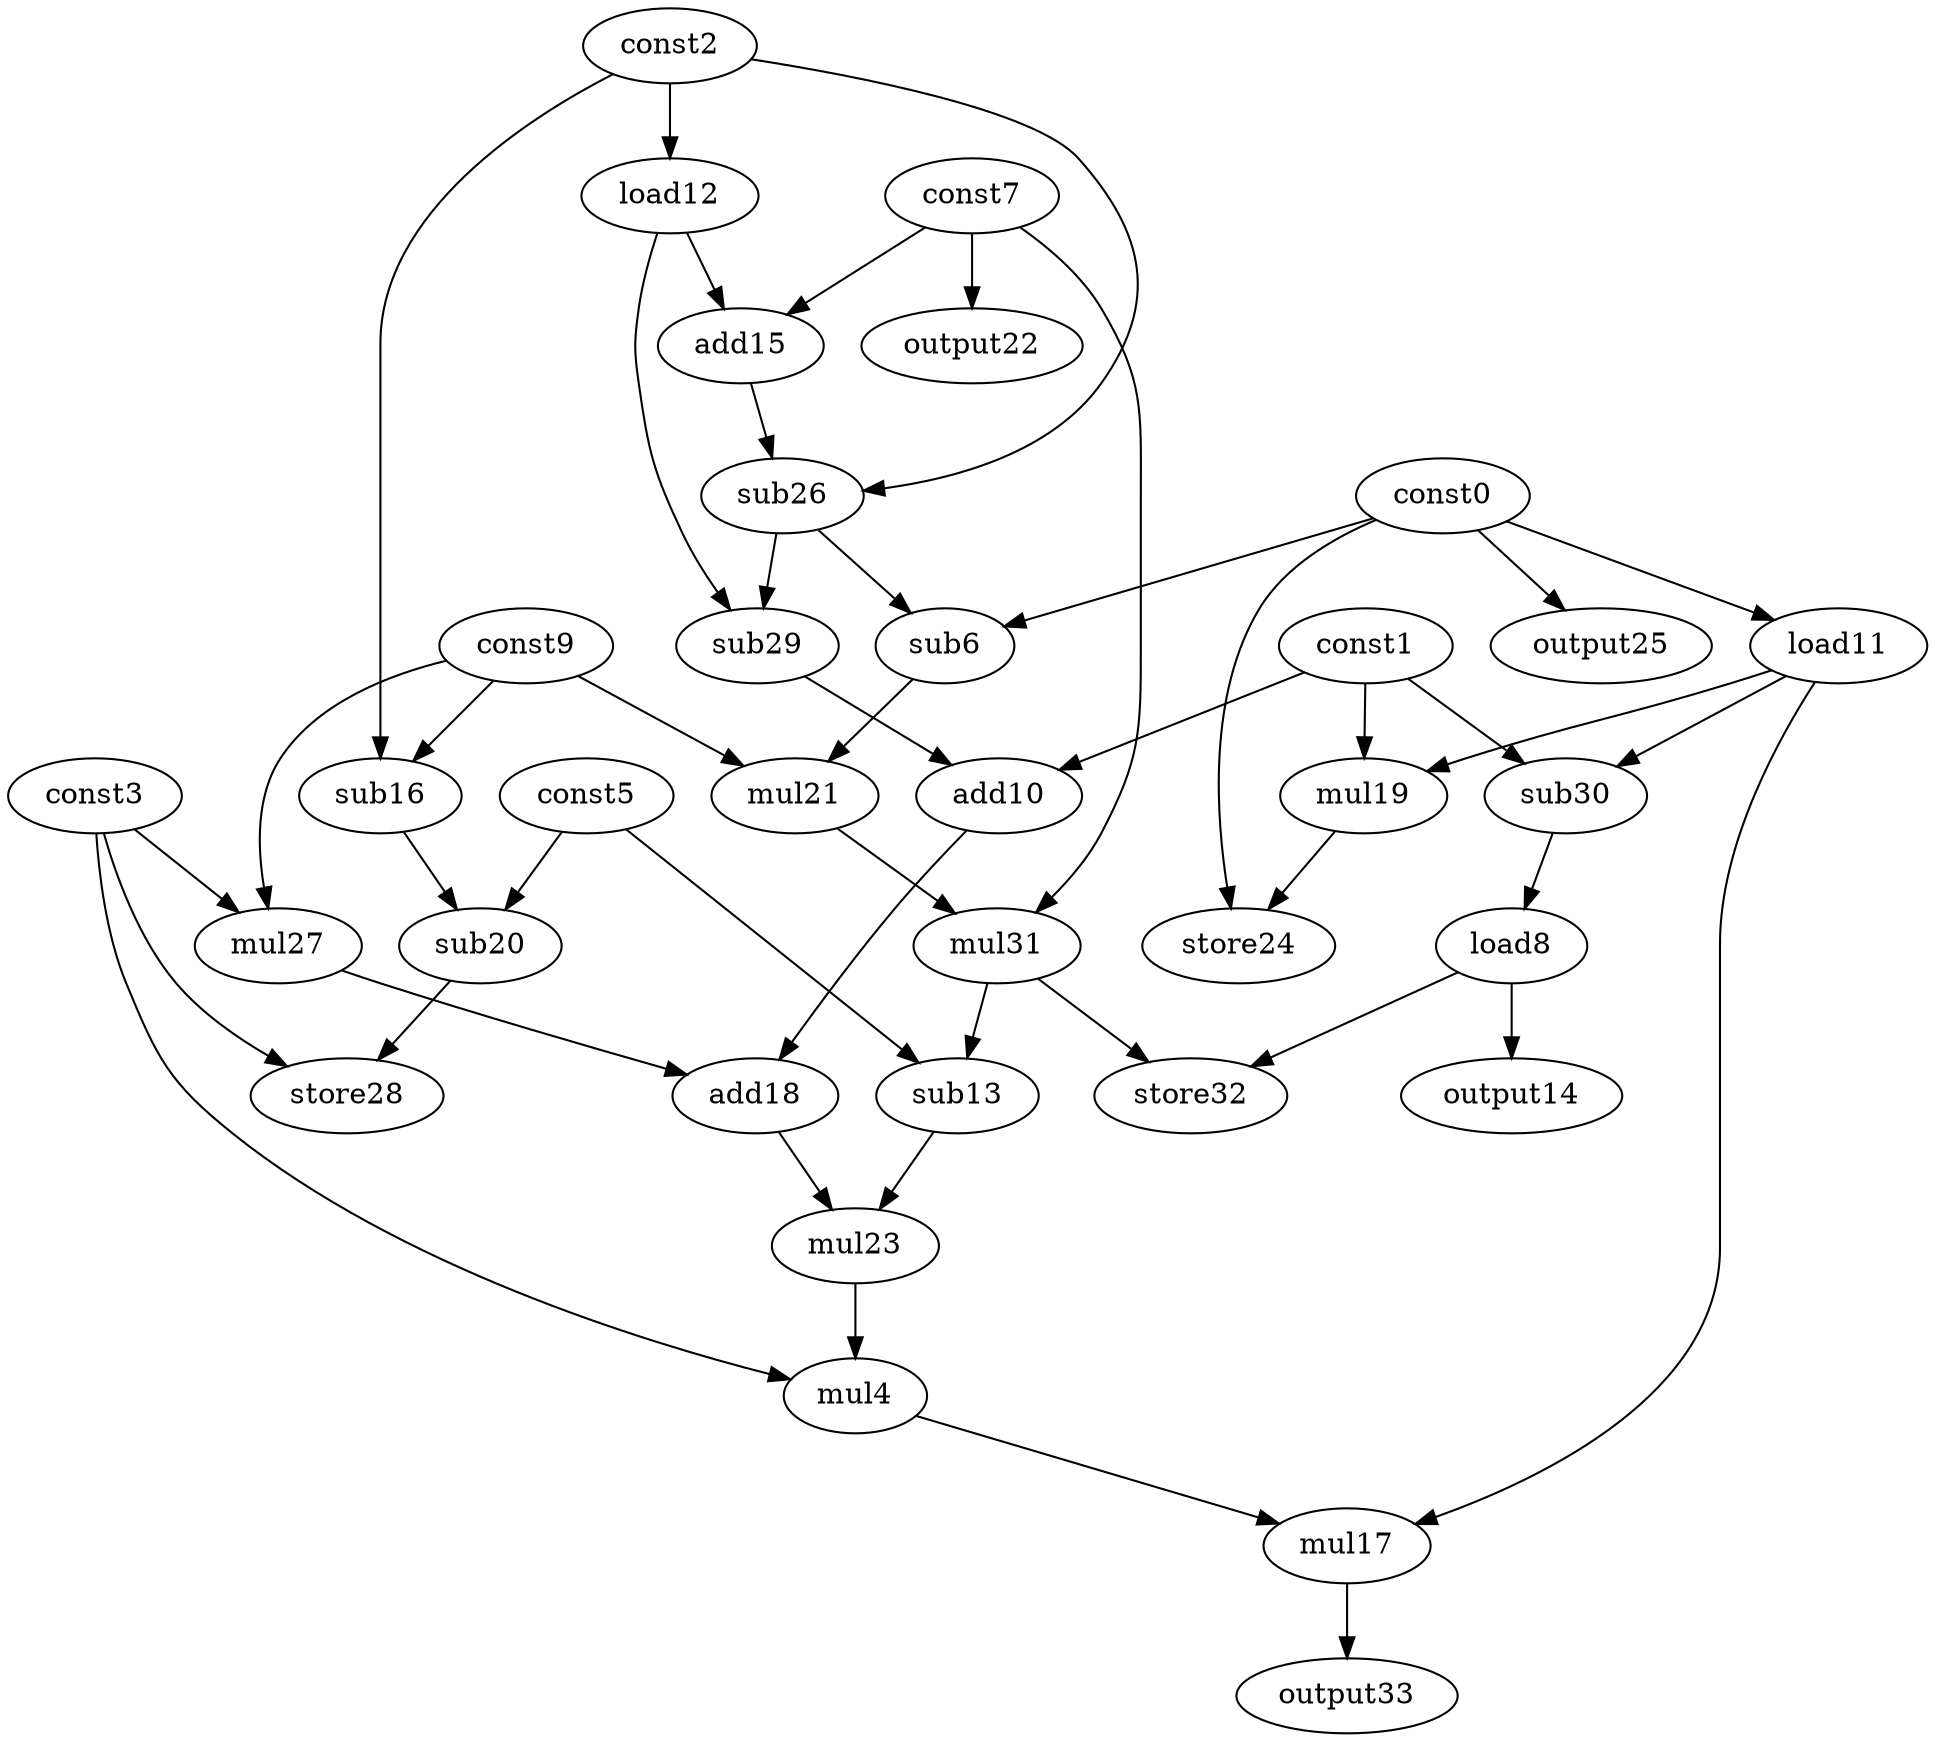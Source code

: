 digraph G { 
const0[opcode=const]; 
const1[opcode=const]; 
const2[opcode=const]; 
const3[opcode=const]; 
mul4[opcode=mul]; 
const5[opcode=const]; 
sub6[opcode=sub]; 
const7[opcode=const]; 
load8[opcode=load]; 
const9[opcode=const]; 
add10[opcode=add]; 
load11[opcode=load]; 
load12[opcode=load]; 
sub13[opcode=sub]; 
output14[opcode=output]; 
add15[opcode=add]; 
sub16[opcode=sub]; 
mul17[opcode=mul]; 
add18[opcode=add]; 
mul19[opcode=mul]; 
sub20[opcode=sub]; 
mul21[opcode=mul]; 
output22[opcode=output]; 
mul23[opcode=mul]; 
store24[opcode=store]; 
output25[opcode=output]; 
sub26[opcode=sub]; 
mul27[opcode=mul]; 
store28[opcode=store]; 
sub29[opcode=sub]; 
sub30[opcode=sub]; 
mul31[opcode=mul]; 
store32[opcode=store]; 
output33[opcode=output]; 
const0->load11[operand=0];
const2->load12[operand=0];
const9->sub16[operand=0];
const2->sub16[operand=1];
const7->output22[operand=0];
const0->output25[operand=0];
const9->mul27[operand=0];
const3->mul27[operand=1];
load12->add15[operand=0];
const7->add15[operand=1];
const1->mul19[operand=0];
load11->mul19[operand=1];
sub16->sub20[operand=0];
const5->sub20[operand=1];
const1->sub30[operand=0];
load11->sub30[operand=1];
sub30->load8[operand=0];
const0->store24[operand=0];
mul19->store24[operand=1];
const2->sub26[operand=0];
add15->sub26[operand=1];
const3->store28[operand=0];
sub20->store28[operand=1];
const0->sub6[operand=0];
sub26->sub6[operand=1];
load8->output14[operand=0];
sub26->sub29[operand=0];
load12->sub29[operand=1];
const1->add10[operand=0];
sub29->add10[operand=1];
const9->mul21[operand=0];
sub6->mul21[operand=1];
add10->add18[operand=0];
mul27->add18[operand=1];
mul21->mul31[operand=0];
const7->mul31[operand=1];
const5->sub13[operand=0];
mul31->sub13[operand=1];
load8->store32[operand=0];
mul31->store32[operand=1];
add18->mul23[operand=0];
sub13->mul23[operand=1];
const3->mul4[operand=0];
mul23->mul4[operand=1];
load11->mul17[operand=0];
mul4->mul17[operand=1];
mul17->output33[operand=0];
}
